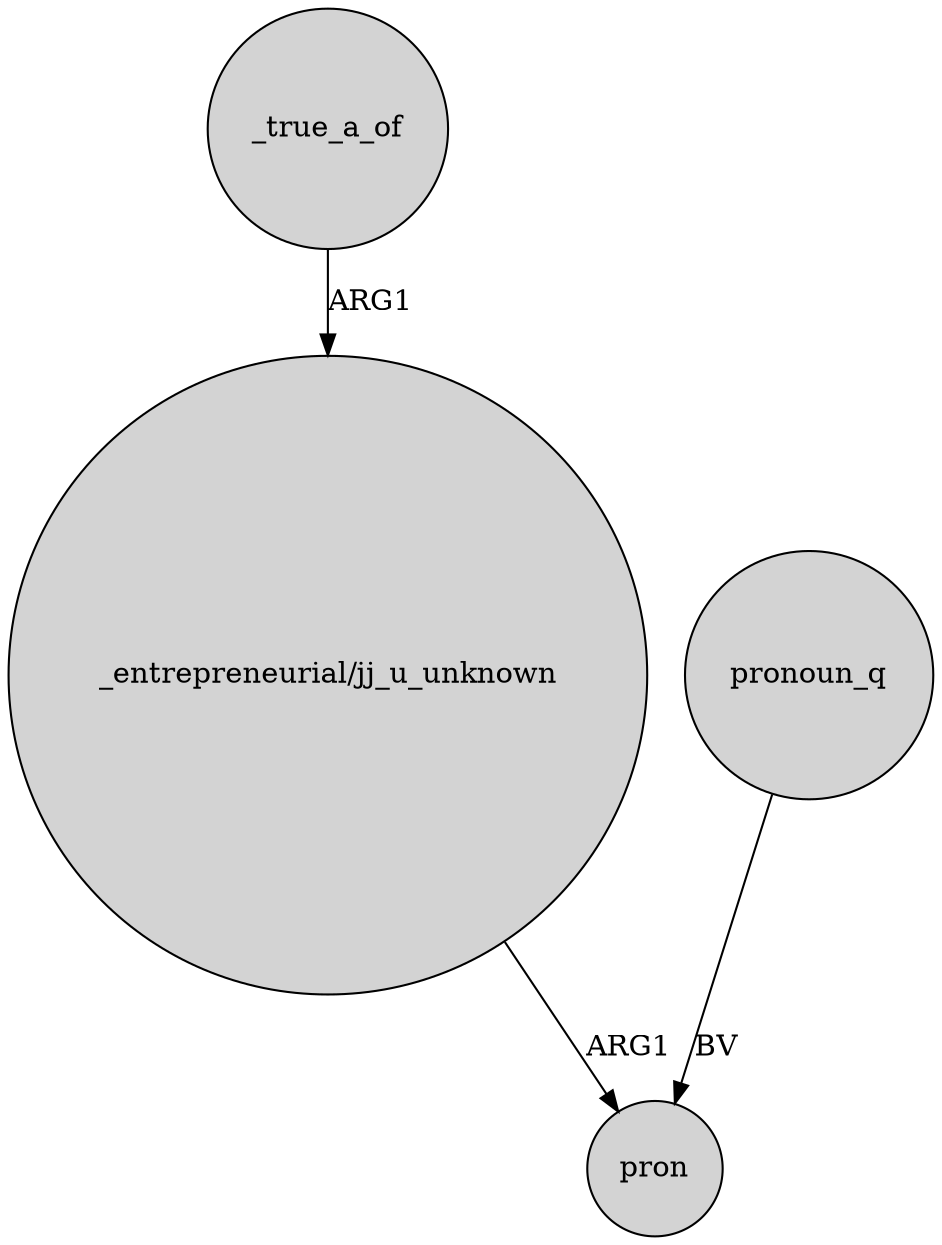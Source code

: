 digraph {
	node [shape=circle style=filled]
	_true_a_of -> "_entrepreneurial/jj_u_unknown" [label=ARG1]
	"_entrepreneurial/jj_u_unknown" -> pron [label=ARG1]
	pronoun_q -> pron [label=BV]
}

